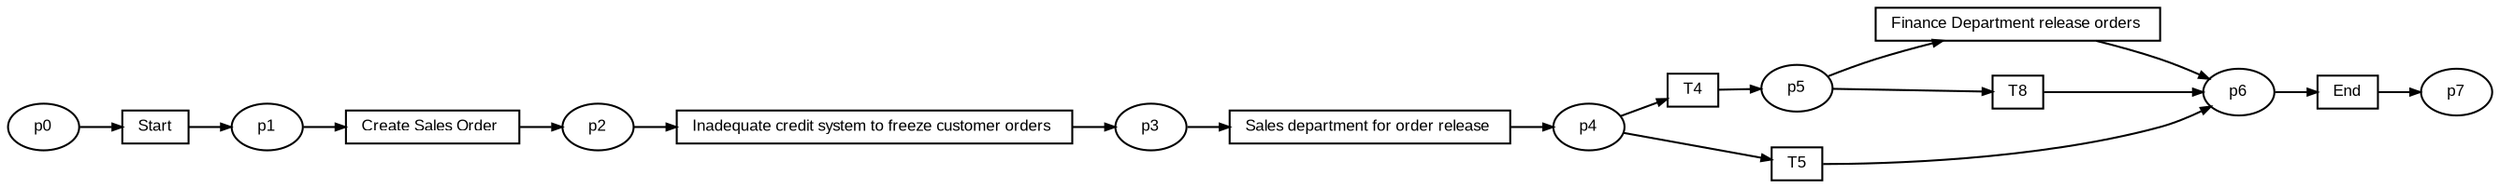 digraph G {ranksep=".3"; fontsize="8"; remincross=true; margin="0.0,0.0"; fontname="Arial";rankdir="LR"; 
edge [arrowsize="0.5"];
node [height=".2",width=".2",fontname="Arial",fontsize="8"];
t0 [shape="box",label="Start"];
t1 [shape="box",label="Create Sales Order "];
t2 [shape="box",label="Inadequate credit system to freeze customer orders "];
t3 [shape="box",label="Sales department for order release "];
t4 [shape="box",label="T4"];
t5 [shape="box",label="T5"];
t6 [shape="box",label="Finance Department release orders "];
t7 [shape="box",label="End"];
t8 [shape="box",label="T8"];
p0 [shape="oval",label="p0"];
p1 [shape="oval",label="p1"];
p2 [shape="oval",label="p2"];
p3 [shape="oval",label="p3"];
p4 [shape="oval",label="p4"];
p5 [shape="oval",label="p5"];
p6 [shape="oval",label="p6"];
p7 [shape="oval",label="p7"];
t1 -> p2[label=""];
p5 -> t8[label=""];
p6 -> t7[label=""];
p1 -> t1[label=""];
p0 -> t0[label=""];
t3 -> p4[label=""];
t5 -> p6[label=""];
t6 -> p6[label=""];
t8 -> p6[label=""];
p5 -> t6[label=""];
t7 -> p7[label=""];
t2 -> p3[label=""];
t0 -> p1[label=""];
p2 -> t2[label=""];
p4 -> t4[label=""];
t4 -> p5[label=""];
p4 -> t5[label=""];
p3 -> t3[label=""];
}
